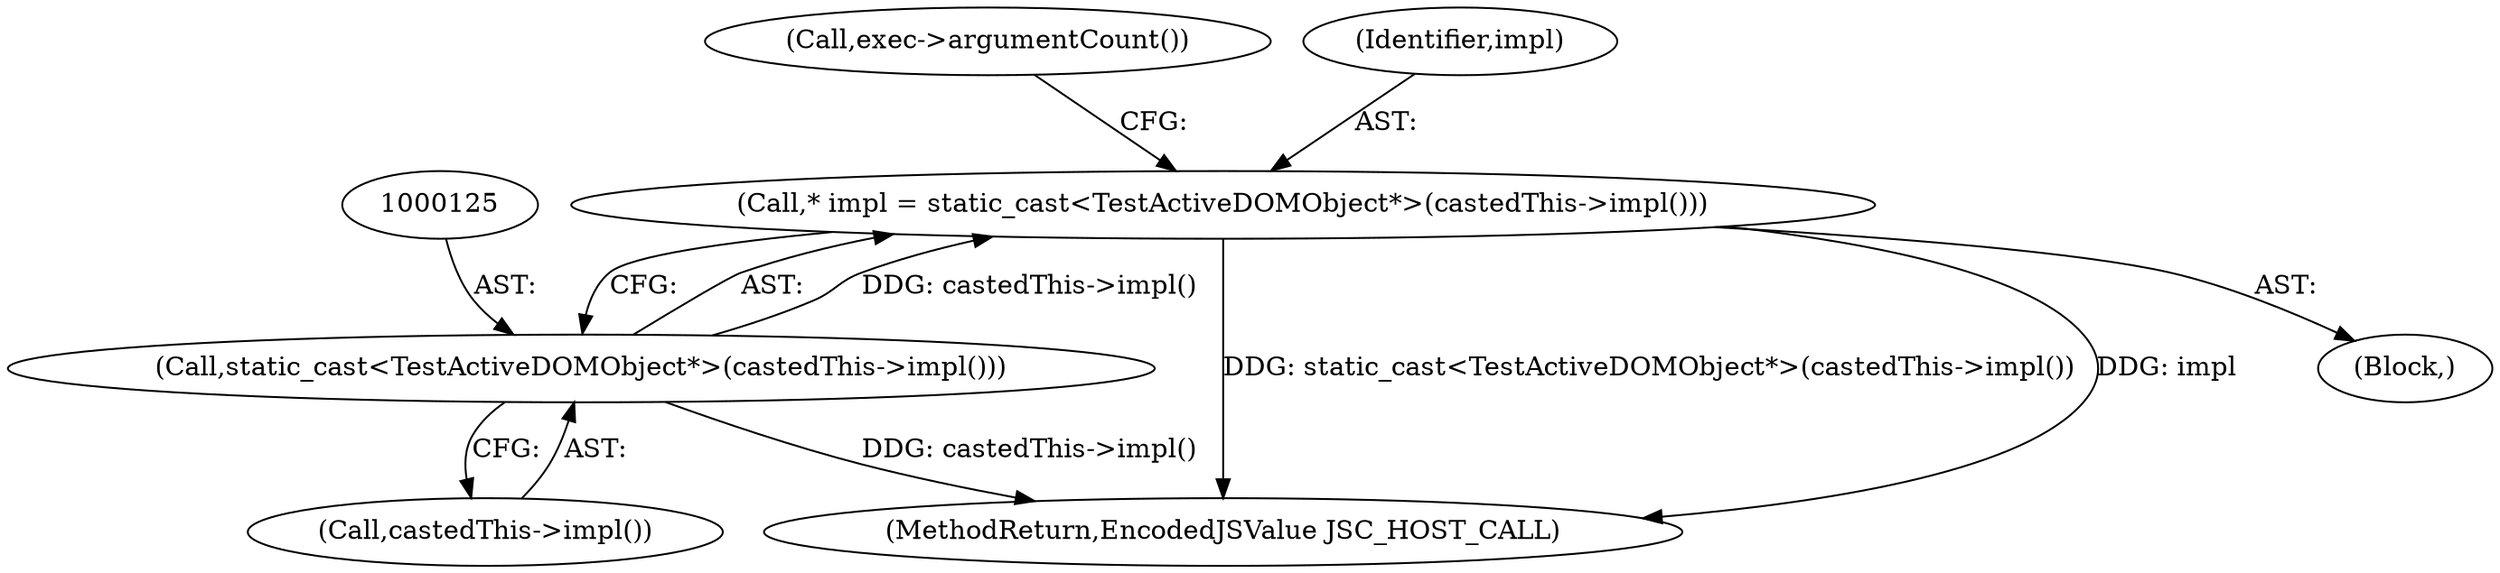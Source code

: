 digraph "0_Chrome_b944f670bb7a8a919daac497a4ea0536c954c201_10@pointer" {
"1000122" [label="(Call,* impl = static_cast<TestActiveDOMObject*>(castedThis->impl()))"];
"1000124" [label="(Call,static_cast<TestActiveDOMObject*>(castedThis->impl()))"];
"1000129" [label="(Call,exec->argumentCount())"];
"1000147" [label="(MethodReturn,EncodedJSValue JSC_HOST_CALL)"];
"1000122" [label="(Call,* impl = static_cast<TestActiveDOMObject*>(castedThis->impl()))"];
"1000102" [label="(Block,)"];
"1000126" [label="(Call,castedThis->impl())"];
"1000123" [label="(Identifier,impl)"];
"1000124" [label="(Call,static_cast<TestActiveDOMObject*>(castedThis->impl()))"];
"1000122" -> "1000102"  [label="AST: "];
"1000122" -> "1000124"  [label="CFG: "];
"1000123" -> "1000122"  [label="AST: "];
"1000124" -> "1000122"  [label="AST: "];
"1000129" -> "1000122"  [label="CFG: "];
"1000122" -> "1000147"  [label="DDG: static_cast<TestActiveDOMObject*>(castedThis->impl())"];
"1000122" -> "1000147"  [label="DDG: impl"];
"1000124" -> "1000122"  [label="DDG: castedThis->impl()"];
"1000124" -> "1000126"  [label="CFG: "];
"1000125" -> "1000124"  [label="AST: "];
"1000126" -> "1000124"  [label="AST: "];
"1000124" -> "1000147"  [label="DDG: castedThis->impl()"];
}
